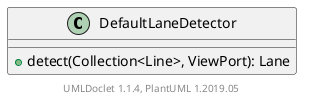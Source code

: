 @startuml

    class DefaultLaneDetector [[DefaultLaneDetector.html]] {
        +detect(Collection<Line>, ViewPort): Lane
    }


    center footer UMLDoclet 1.1.4, PlantUML 1.2019.05
@enduml

